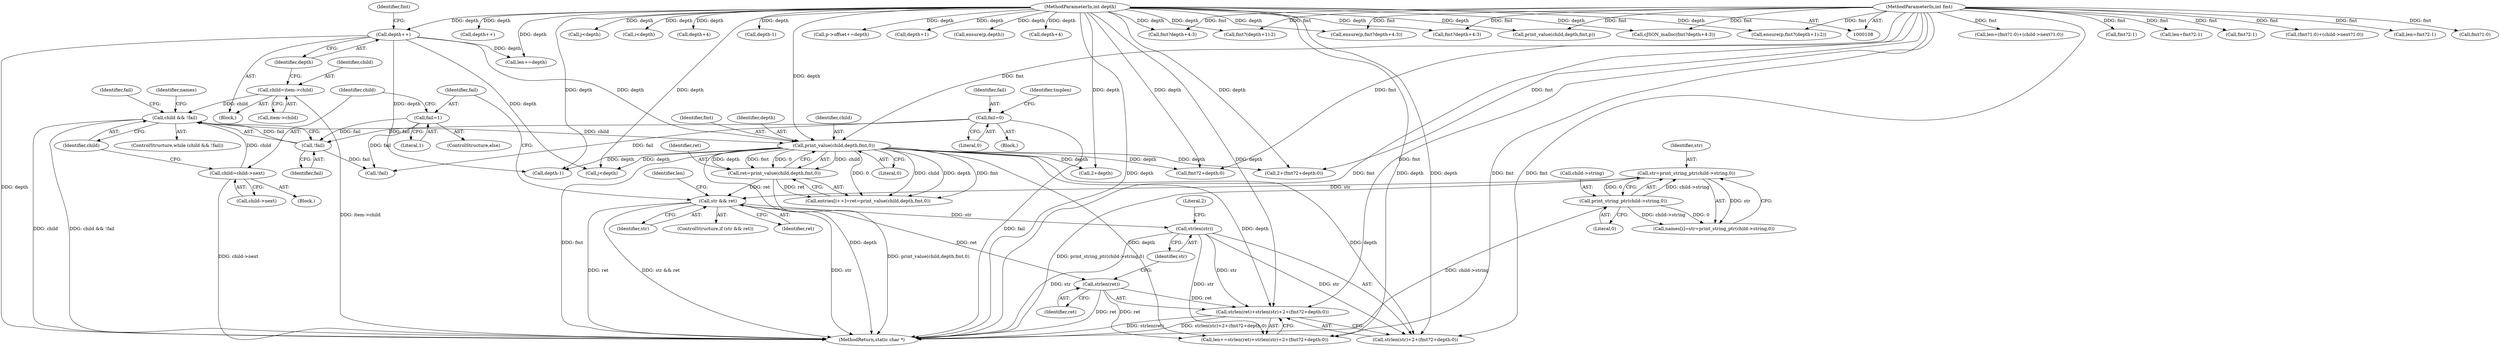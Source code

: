 digraph "0_iperf_91f2fa59e8ed80dfbf400add0164ee0e508e412a_42@API" {
"1000583" [label="(Call,strlen(ret)+strlen(str)+2+(fmt?2+depth:0))"];
"1000584" [label="(Call,strlen(ret))"];
"1000578" [label="(Call,str && ret)"];
"1000558" [label="(Call,str=print_string_ptr(child->string,0))"];
"1000560" [label="(Call,print_string_ptr(child->string,0))"];
"1000570" [label="(Call,ret=print_value(child,depth,fmt,0))"];
"1000572" [label="(Call,print_value(child,depth,fmt,0))"];
"1000549" [label="(Call,child && !fail)"];
"1000601" [label="(Call,child=child->next)"];
"1000536" [label="(Call,child=item->child)"];
"1000551" [label="(Call,!fail)"];
"1000598" [label="(Call,fail=1)"];
"1000149" [label="(Call,fail=0)"];
"1000541" [label="(Call,depth++)"];
"1000110" [label="(MethodParameterIn,int depth)"];
"1000111" [label="(MethodParameterIn,int fmt)"];
"1000587" [label="(Call,strlen(str))"];
"1000572" [label="(Call,print_value(child,depth,fmt,0))"];
"1000564" [label="(Literal,0)"];
"1000385" [label="(Call,len=(fmt?1:0)+(child->next?1:0))"];
"1000315" [label="(Call,j<depth)"];
"1000151" [label="(Literal,0)"];
"1000219" [label="(Call,i<depth)"];
"1000591" [label="(Call,fmt?2+depth:0)"];
"1000548" [label="(ControlStructure,while (child && !fail))"];
"1000178" [label="(Call,depth+4)"];
"1000608" [label="(Identifier,fail)"];
"1000573" [label="(Identifier,child)"];
"1000541" [label="(Call,depth++)"];
"1000587" [label="(Call,strlen(str))"];
"1000578" [label="(Call,str && ret)"];
"1000154" [label="(Identifier,tmplen)"];
"1000537" [label="(Identifier,child)"];
"1000585" [label="(Identifier,ret)"];
"1000571" [label="(Identifier,ret)"];
"1000176" [label="(Call,fmt?depth+4:3)"];
"1000463" [label="(Call,depth-1)"];
"1000581" [label="(Call,len+=strlen(ret)+strlen(str)+2+(fmt?2+depth:0))"];
"1000325" [label="(Call,p->offset+=depth)"];
"1000597" [label="(ControlStructure,else)"];
"1000593" [label="(Call,2+depth)"];
"1000446" [label="(Call,depth+1)"];
"1000603" [label="(Call,child->next)"];
"1000251" [label="(Call,fmt?2:1)"];
"1000575" [label="(Identifier,fmt)"];
"1000542" [label="(Identifier,depth)"];
"1000341" [label="(Call,len=fmt?2:1)"];
"1000544" [label="(Identifier,fmt)"];
"1000588" [label="(Identifier,str)"];
"1000149" [label="(Call,fail=0)"];
"1000343" [label="(Call,fmt?2:1)"];
"1000558" [label="(Call,str=print_string_ptr(child->string,0))"];
"1000607" [label="(Call,!fail)"];
"1000444" [label="(Call,fmt?(depth+1):2)"];
"1000387" [label="(Call,(fmt?1:0)+(child->next?1:0))"];
"1000586" [label="(Call,strlen(str)+2+(fmt?2+depth:0))"];
"1000490" [label="(Block,)"];
"1000804" [label="(MethodReturn,static char *)"];
"1000602" [label="(Identifier,child)"];
"1000545" [label="(Call,len+=depth)"];
"1000249" [label="(Call,len=fmt?2:1)"];
"1000600" [label="(Literal,1)"];
"1000303" [label="(Call,ensure(p,depth))"];
"1000553" [label="(Block,)"];
"1000111" [label="(MethodParameterIn,int fmt)"];
"1000110" [label="(MethodParameterIn,int depth)"];
"1000574" [label="(Identifier,depth)"];
"1000190" [label="(Call,depth+4)"];
"1000538" [label="(Call,item->child)"];
"1000536" [label="(Call,child=item->child)"];
"1000554" [label="(Call,names[i]=str=print_string_ptr(child->string,0))"];
"1000560" [label="(Call,print_string_ptr(child->string,0))"];
"1000549" [label="(Call,child && !fail)"];
"1000692" [label="(Call,j<depth)"];
"1000174" [label="(Call,ensure(p,fmt?depth+4:3))"];
"1000150" [label="(Identifier,fail)"];
"1000601" [label="(Call,child=child->next)"];
"1000579" [label="(Identifier,str)"];
"1000582" [label="(Identifier,len)"];
"1000388" [label="(Call,fmt?1:0)"];
"1000188" [label="(Call,fmt?depth+4:3)"];
"1000559" [label="(Identifier,str)"];
"1000374" [label="(Call,print_value(child,depth,fmt,p))"];
"1000570" [label="(Call,ret=print_value(child,depth,fmt,0))"];
"1000577" [label="(ControlStructure,if (str && ret))"];
"1000552" [label="(Identifier,fail)"];
"1000576" [label="(Literal,0)"];
"1000584" [label="(Call,strlen(ret))"];
"1000565" [label="(Call,entries[i++]=ret=print_value(child,depth,fmt,0))"];
"1000113" [label="(Block,)"];
"1000589" [label="(Call,2+(fmt?2+depth:0))"];
"1000561" [label="(Call,child->string)"];
"1000782" [label="(Call,depth-1)"];
"1000556" [label="(Identifier,names)"];
"1000187" [label="(Call,cJSON_malloc(fmt?depth+4:3))"];
"1000293" [label="(Call,depth++)"];
"1000580" [label="(Identifier,ret)"];
"1000551" [label="(Call,!fail)"];
"1000550" [label="(Identifier,child)"];
"1000598" [label="(Call,fail=1)"];
"1000599" [label="(Identifier,fail)"];
"1000442" [label="(Call,ensure(p,fmt?(depth+1):2))"];
"1000583" [label="(Call,strlen(ret)+strlen(str)+2+(fmt?2+depth:0))"];
"1000590" [label="(Literal,2)"];
"1000583" -> "1000581"  [label="AST: "];
"1000583" -> "1000586"  [label="CFG: "];
"1000584" -> "1000583"  [label="AST: "];
"1000586" -> "1000583"  [label="AST: "];
"1000581" -> "1000583"  [label="CFG: "];
"1000583" -> "1000804"  [label="DDG: strlen(ret)"];
"1000583" -> "1000804"  [label="DDG: strlen(str)+2+(fmt?2+depth:0)"];
"1000584" -> "1000583"  [label="DDG: ret"];
"1000587" -> "1000583"  [label="DDG: str"];
"1000111" -> "1000583"  [label="DDG: fmt"];
"1000572" -> "1000583"  [label="DDG: depth"];
"1000110" -> "1000583"  [label="DDG: depth"];
"1000584" -> "1000585"  [label="CFG: "];
"1000585" -> "1000584"  [label="AST: "];
"1000588" -> "1000584"  [label="CFG: "];
"1000584" -> "1000804"  [label="DDG: ret"];
"1000584" -> "1000581"  [label="DDG: ret"];
"1000578" -> "1000584"  [label="DDG: ret"];
"1000578" -> "1000577"  [label="AST: "];
"1000578" -> "1000579"  [label="CFG: "];
"1000578" -> "1000580"  [label="CFG: "];
"1000579" -> "1000578"  [label="AST: "];
"1000580" -> "1000578"  [label="AST: "];
"1000582" -> "1000578"  [label="CFG: "];
"1000599" -> "1000578"  [label="CFG: "];
"1000578" -> "1000804"  [label="DDG: str"];
"1000578" -> "1000804"  [label="DDG: ret"];
"1000578" -> "1000804"  [label="DDG: str && ret"];
"1000558" -> "1000578"  [label="DDG: str"];
"1000570" -> "1000578"  [label="DDG: ret"];
"1000578" -> "1000587"  [label="DDG: str"];
"1000558" -> "1000554"  [label="AST: "];
"1000558" -> "1000560"  [label="CFG: "];
"1000559" -> "1000558"  [label="AST: "];
"1000560" -> "1000558"  [label="AST: "];
"1000554" -> "1000558"  [label="CFG: "];
"1000558" -> "1000804"  [label="DDG: print_string_ptr(child->string,0)"];
"1000558" -> "1000554"  [label="DDG: str"];
"1000560" -> "1000558"  [label="DDG: child->string"];
"1000560" -> "1000558"  [label="DDG: 0"];
"1000560" -> "1000564"  [label="CFG: "];
"1000561" -> "1000560"  [label="AST: "];
"1000564" -> "1000560"  [label="AST: "];
"1000560" -> "1000804"  [label="DDG: child->string"];
"1000560" -> "1000554"  [label="DDG: child->string"];
"1000560" -> "1000554"  [label="DDG: 0"];
"1000570" -> "1000565"  [label="AST: "];
"1000570" -> "1000572"  [label="CFG: "];
"1000571" -> "1000570"  [label="AST: "];
"1000572" -> "1000570"  [label="AST: "];
"1000565" -> "1000570"  [label="CFG: "];
"1000570" -> "1000804"  [label="DDG: print_value(child,depth,fmt,0)"];
"1000570" -> "1000565"  [label="DDG: ret"];
"1000572" -> "1000570"  [label="DDG: child"];
"1000572" -> "1000570"  [label="DDG: depth"];
"1000572" -> "1000570"  [label="DDG: fmt"];
"1000572" -> "1000570"  [label="DDG: 0"];
"1000572" -> "1000576"  [label="CFG: "];
"1000573" -> "1000572"  [label="AST: "];
"1000574" -> "1000572"  [label="AST: "];
"1000575" -> "1000572"  [label="AST: "];
"1000576" -> "1000572"  [label="AST: "];
"1000572" -> "1000804"  [label="DDG: fmt"];
"1000572" -> "1000804"  [label="DDG: depth"];
"1000572" -> "1000565"  [label="DDG: child"];
"1000572" -> "1000565"  [label="DDG: depth"];
"1000572" -> "1000565"  [label="DDG: fmt"];
"1000572" -> "1000565"  [label="DDG: 0"];
"1000549" -> "1000572"  [label="DDG: child"];
"1000541" -> "1000572"  [label="DDG: depth"];
"1000110" -> "1000572"  [label="DDG: depth"];
"1000111" -> "1000572"  [label="DDG: fmt"];
"1000572" -> "1000581"  [label="DDG: depth"];
"1000572" -> "1000586"  [label="DDG: depth"];
"1000572" -> "1000589"  [label="DDG: depth"];
"1000572" -> "1000591"  [label="DDG: depth"];
"1000572" -> "1000593"  [label="DDG: depth"];
"1000572" -> "1000692"  [label="DDG: depth"];
"1000572" -> "1000782"  [label="DDG: depth"];
"1000549" -> "1000548"  [label="AST: "];
"1000549" -> "1000550"  [label="CFG: "];
"1000549" -> "1000551"  [label="CFG: "];
"1000550" -> "1000549"  [label="AST: "];
"1000551" -> "1000549"  [label="AST: "];
"1000556" -> "1000549"  [label="CFG: "];
"1000608" -> "1000549"  [label="CFG: "];
"1000549" -> "1000804"  [label="DDG: child"];
"1000549" -> "1000804"  [label="DDG: child && !fail"];
"1000601" -> "1000549"  [label="DDG: child"];
"1000536" -> "1000549"  [label="DDG: child"];
"1000551" -> "1000549"  [label="DDG: fail"];
"1000601" -> "1000553"  [label="AST: "];
"1000601" -> "1000603"  [label="CFG: "];
"1000602" -> "1000601"  [label="AST: "];
"1000603" -> "1000601"  [label="AST: "];
"1000550" -> "1000601"  [label="CFG: "];
"1000601" -> "1000804"  [label="DDG: child->next"];
"1000536" -> "1000490"  [label="AST: "];
"1000536" -> "1000538"  [label="CFG: "];
"1000537" -> "1000536"  [label="AST: "];
"1000538" -> "1000536"  [label="AST: "];
"1000542" -> "1000536"  [label="CFG: "];
"1000536" -> "1000804"  [label="DDG: item->child"];
"1000551" -> "1000552"  [label="CFG: "];
"1000552" -> "1000551"  [label="AST: "];
"1000598" -> "1000551"  [label="DDG: fail"];
"1000149" -> "1000551"  [label="DDG: fail"];
"1000551" -> "1000607"  [label="DDG: fail"];
"1000598" -> "1000597"  [label="AST: "];
"1000598" -> "1000600"  [label="CFG: "];
"1000599" -> "1000598"  [label="AST: "];
"1000600" -> "1000598"  [label="AST: "];
"1000602" -> "1000598"  [label="CFG: "];
"1000598" -> "1000607"  [label="DDG: fail"];
"1000149" -> "1000113"  [label="AST: "];
"1000149" -> "1000151"  [label="CFG: "];
"1000150" -> "1000149"  [label="AST: "];
"1000151" -> "1000149"  [label="AST: "];
"1000154" -> "1000149"  [label="CFG: "];
"1000149" -> "1000804"  [label="DDG: fail"];
"1000149" -> "1000607"  [label="DDG: fail"];
"1000541" -> "1000490"  [label="AST: "];
"1000541" -> "1000542"  [label="CFG: "];
"1000542" -> "1000541"  [label="AST: "];
"1000544" -> "1000541"  [label="CFG: "];
"1000541" -> "1000804"  [label="DDG: depth"];
"1000110" -> "1000541"  [label="DDG: depth"];
"1000541" -> "1000545"  [label="DDG: depth"];
"1000541" -> "1000692"  [label="DDG: depth"];
"1000541" -> "1000782"  [label="DDG: depth"];
"1000110" -> "1000108"  [label="AST: "];
"1000110" -> "1000804"  [label="DDG: depth"];
"1000110" -> "1000174"  [label="DDG: depth"];
"1000110" -> "1000176"  [label="DDG: depth"];
"1000110" -> "1000178"  [label="DDG: depth"];
"1000110" -> "1000187"  [label="DDG: depth"];
"1000110" -> "1000188"  [label="DDG: depth"];
"1000110" -> "1000190"  [label="DDG: depth"];
"1000110" -> "1000219"  [label="DDG: depth"];
"1000110" -> "1000293"  [label="DDG: depth"];
"1000110" -> "1000303"  [label="DDG: depth"];
"1000110" -> "1000315"  [label="DDG: depth"];
"1000110" -> "1000325"  [label="DDG: depth"];
"1000110" -> "1000374"  [label="DDG: depth"];
"1000110" -> "1000442"  [label="DDG: depth"];
"1000110" -> "1000444"  [label="DDG: depth"];
"1000110" -> "1000446"  [label="DDG: depth"];
"1000110" -> "1000463"  [label="DDG: depth"];
"1000110" -> "1000545"  [label="DDG: depth"];
"1000110" -> "1000581"  [label="DDG: depth"];
"1000110" -> "1000586"  [label="DDG: depth"];
"1000110" -> "1000589"  [label="DDG: depth"];
"1000110" -> "1000591"  [label="DDG: depth"];
"1000110" -> "1000593"  [label="DDG: depth"];
"1000110" -> "1000692"  [label="DDG: depth"];
"1000110" -> "1000782"  [label="DDG: depth"];
"1000111" -> "1000108"  [label="AST: "];
"1000111" -> "1000804"  [label="DDG: fmt"];
"1000111" -> "1000174"  [label="DDG: fmt"];
"1000111" -> "1000176"  [label="DDG: fmt"];
"1000111" -> "1000187"  [label="DDG: fmt"];
"1000111" -> "1000188"  [label="DDG: fmt"];
"1000111" -> "1000249"  [label="DDG: fmt"];
"1000111" -> "1000251"  [label="DDG: fmt"];
"1000111" -> "1000341"  [label="DDG: fmt"];
"1000111" -> "1000343"  [label="DDG: fmt"];
"1000111" -> "1000374"  [label="DDG: fmt"];
"1000111" -> "1000385"  [label="DDG: fmt"];
"1000111" -> "1000387"  [label="DDG: fmt"];
"1000111" -> "1000388"  [label="DDG: fmt"];
"1000111" -> "1000442"  [label="DDG: fmt"];
"1000111" -> "1000444"  [label="DDG: fmt"];
"1000111" -> "1000581"  [label="DDG: fmt"];
"1000111" -> "1000586"  [label="DDG: fmt"];
"1000111" -> "1000589"  [label="DDG: fmt"];
"1000111" -> "1000591"  [label="DDG: fmt"];
"1000587" -> "1000586"  [label="AST: "];
"1000587" -> "1000588"  [label="CFG: "];
"1000588" -> "1000587"  [label="AST: "];
"1000590" -> "1000587"  [label="CFG: "];
"1000587" -> "1000804"  [label="DDG: str"];
"1000587" -> "1000581"  [label="DDG: str"];
"1000587" -> "1000586"  [label="DDG: str"];
}
